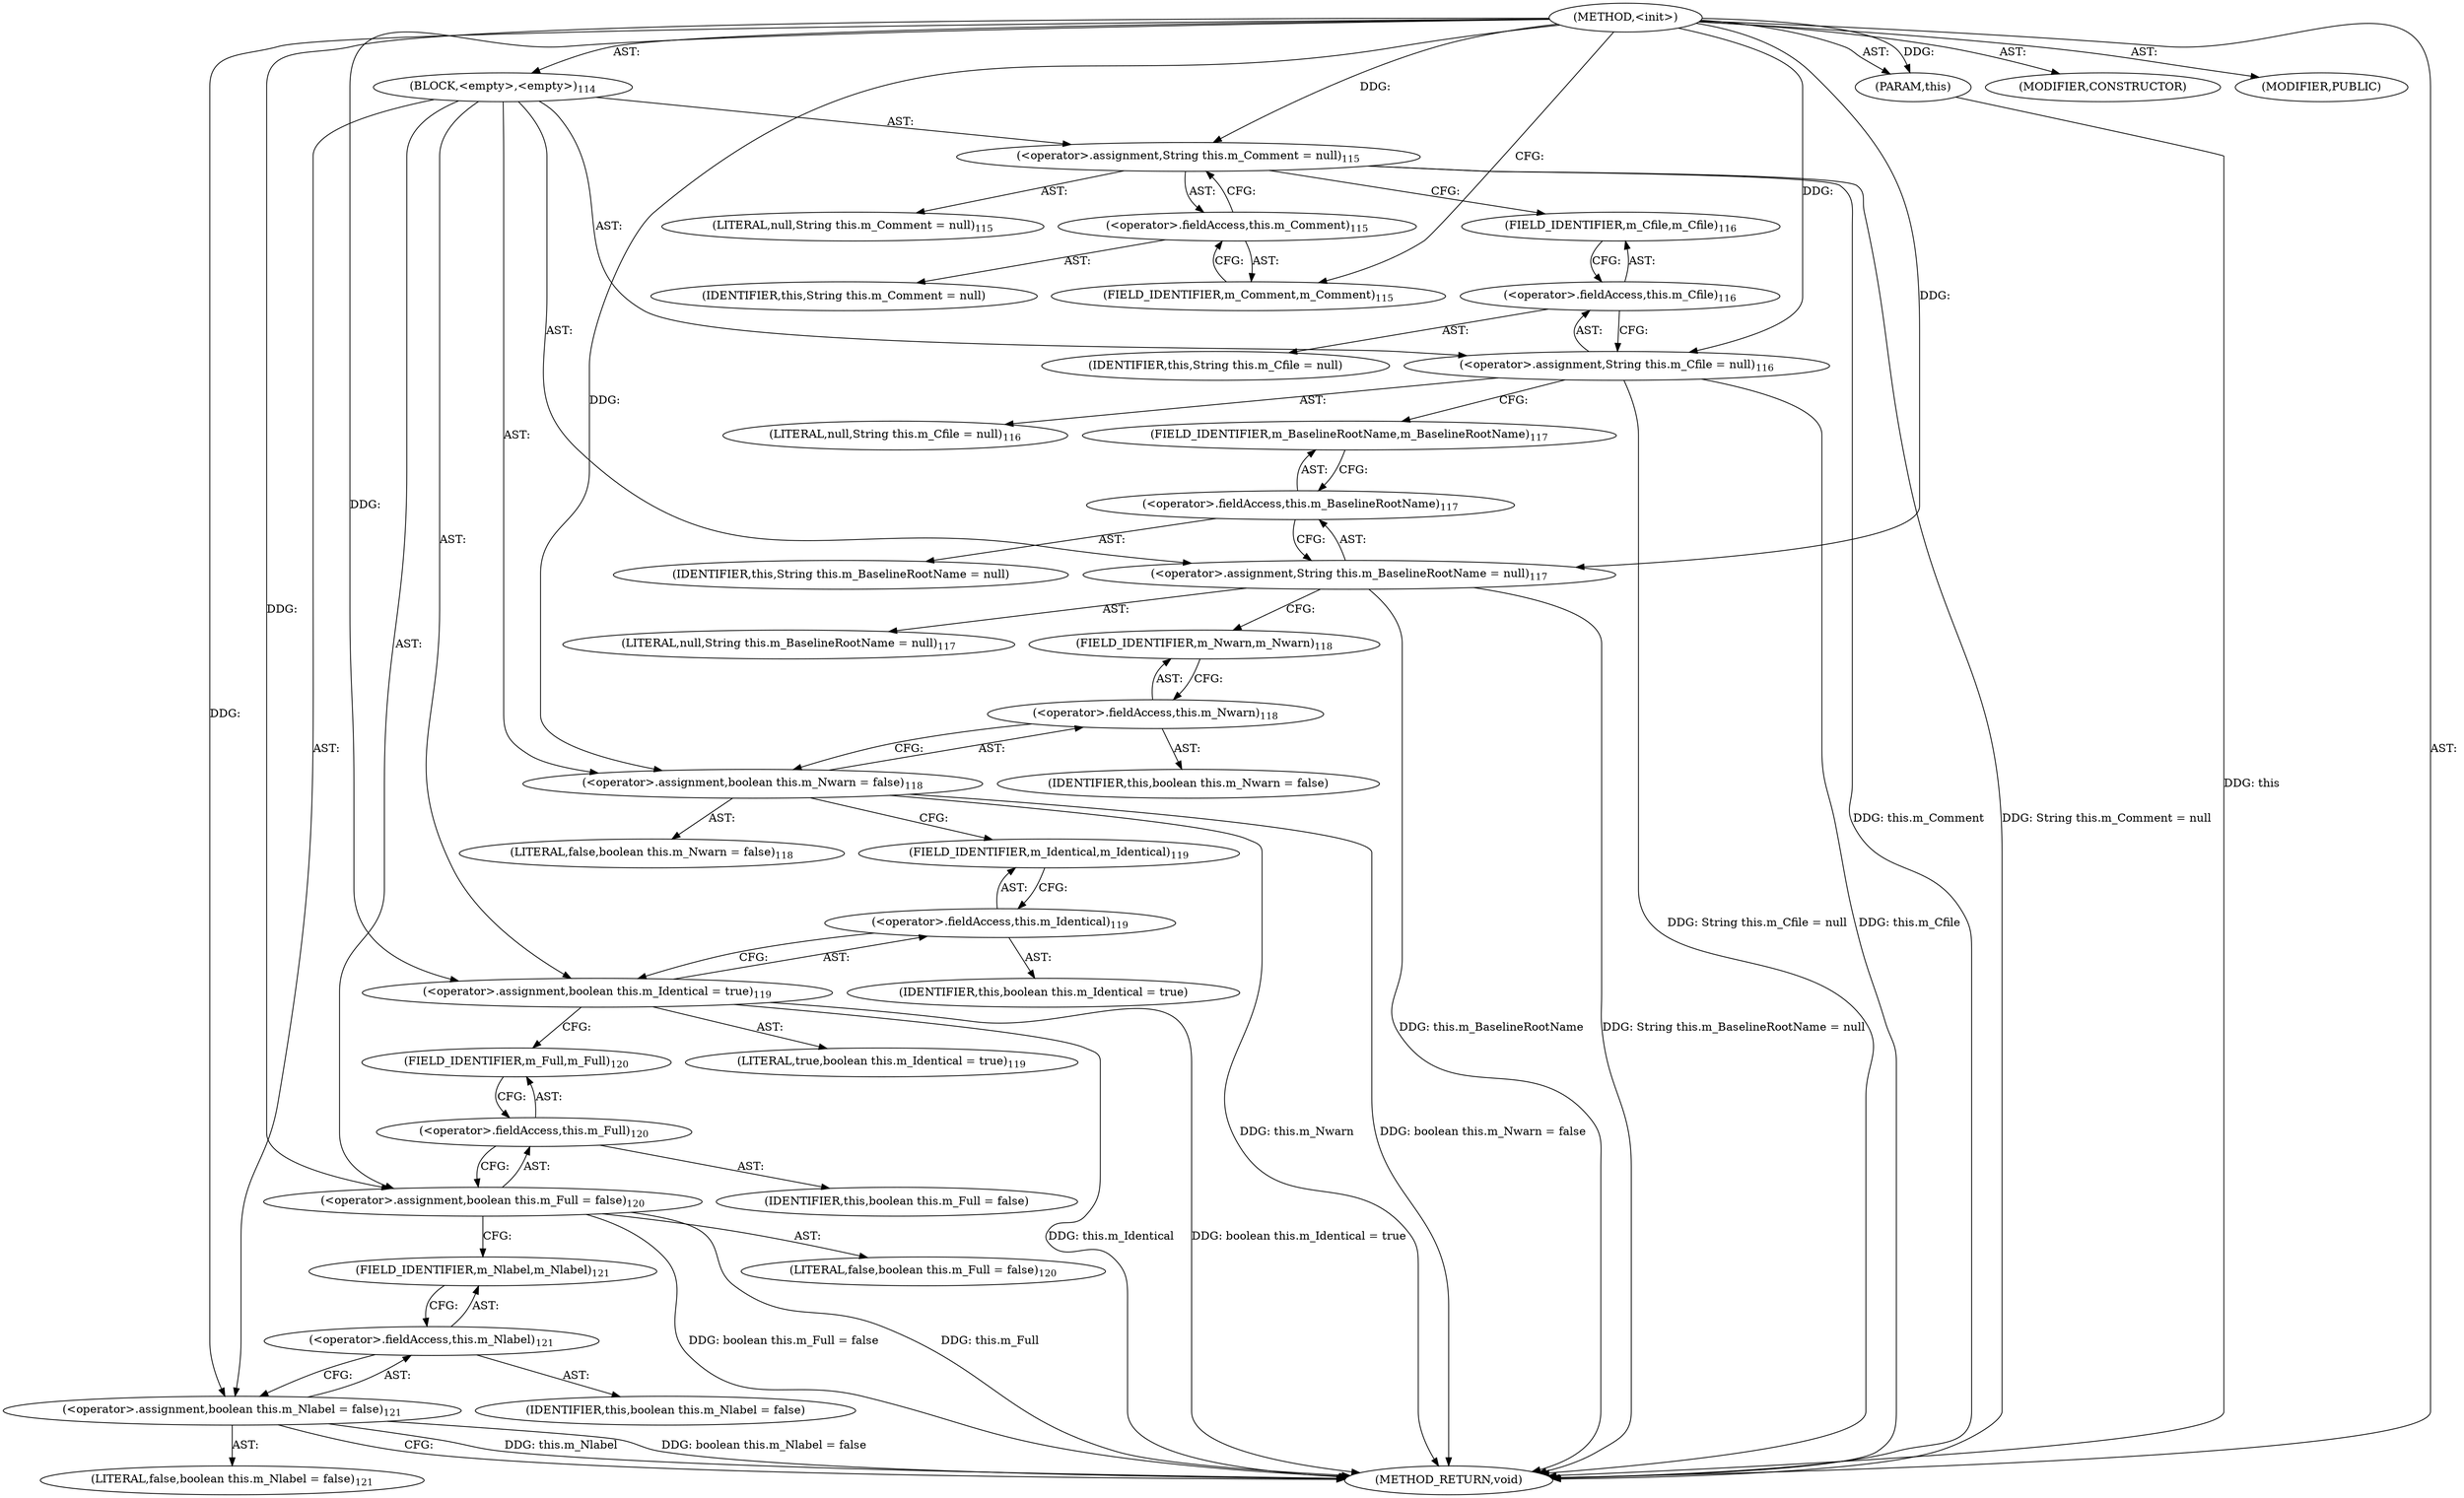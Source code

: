 digraph "&lt;init&gt;" {  
"111669149714" [label = <(METHOD,&lt;init&gt;)> ]
"115964117020" [label = <(PARAM,this)> ]
"25769803807" [label = <(BLOCK,&lt;empty&gt;,&lt;empty&gt;)<SUB>114</SUB>> ]
"30064771162" [label = <(&lt;operator&gt;.assignment,String this.m_Comment = null)<SUB>115</SUB>> ]
"30064771163" [label = <(&lt;operator&gt;.fieldAccess,this.m_Comment)<SUB>115</SUB>> ]
"68719476807" [label = <(IDENTIFIER,this,String this.m_Comment = null)> ]
"55834574869" [label = <(FIELD_IDENTIFIER,m_Comment,m_Comment)<SUB>115</SUB>> ]
"90194313223" [label = <(LITERAL,null,String this.m_Comment = null)<SUB>115</SUB>> ]
"30064771164" [label = <(&lt;operator&gt;.assignment,String this.m_Cfile = null)<SUB>116</SUB>> ]
"30064771165" [label = <(&lt;operator&gt;.fieldAccess,this.m_Cfile)<SUB>116</SUB>> ]
"68719476808" [label = <(IDENTIFIER,this,String this.m_Cfile = null)> ]
"55834574870" [label = <(FIELD_IDENTIFIER,m_Cfile,m_Cfile)<SUB>116</SUB>> ]
"90194313224" [label = <(LITERAL,null,String this.m_Cfile = null)<SUB>116</SUB>> ]
"30064771166" [label = <(&lt;operator&gt;.assignment,String this.m_BaselineRootName = null)<SUB>117</SUB>> ]
"30064771167" [label = <(&lt;operator&gt;.fieldAccess,this.m_BaselineRootName)<SUB>117</SUB>> ]
"68719476809" [label = <(IDENTIFIER,this,String this.m_BaselineRootName = null)> ]
"55834574871" [label = <(FIELD_IDENTIFIER,m_BaselineRootName,m_BaselineRootName)<SUB>117</SUB>> ]
"90194313225" [label = <(LITERAL,null,String this.m_BaselineRootName = null)<SUB>117</SUB>> ]
"30064771168" [label = <(&lt;operator&gt;.assignment,boolean this.m_Nwarn = false)<SUB>118</SUB>> ]
"30064771169" [label = <(&lt;operator&gt;.fieldAccess,this.m_Nwarn)<SUB>118</SUB>> ]
"68719476810" [label = <(IDENTIFIER,this,boolean this.m_Nwarn = false)> ]
"55834574872" [label = <(FIELD_IDENTIFIER,m_Nwarn,m_Nwarn)<SUB>118</SUB>> ]
"90194313226" [label = <(LITERAL,false,boolean this.m_Nwarn = false)<SUB>118</SUB>> ]
"30064771170" [label = <(&lt;operator&gt;.assignment,boolean this.m_Identical = true)<SUB>119</SUB>> ]
"30064771171" [label = <(&lt;operator&gt;.fieldAccess,this.m_Identical)<SUB>119</SUB>> ]
"68719476811" [label = <(IDENTIFIER,this,boolean this.m_Identical = true)> ]
"55834574873" [label = <(FIELD_IDENTIFIER,m_Identical,m_Identical)<SUB>119</SUB>> ]
"90194313227" [label = <(LITERAL,true,boolean this.m_Identical = true)<SUB>119</SUB>> ]
"30064771172" [label = <(&lt;operator&gt;.assignment,boolean this.m_Full = false)<SUB>120</SUB>> ]
"30064771173" [label = <(&lt;operator&gt;.fieldAccess,this.m_Full)<SUB>120</SUB>> ]
"68719476812" [label = <(IDENTIFIER,this,boolean this.m_Full = false)> ]
"55834574874" [label = <(FIELD_IDENTIFIER,m_Full,m_Full)<SUB>120</SUB>> ]
"90194313228" [label = <(LITERAL,false,boolean this.m_Full = false)<SUB>120</SUB>> ]
"30064771174" [label = <(&lt;operator&gt;.assignment,boolean this.m_Nlabel = false)<SUB>121</SUB>> ]
"30064771175" [label = <(&lt;operator&gt;.fieldAccess,this.m_Nlabel)<SUB>121</SUB>> ]
"68719476813" [label = <(IDENTIFIER,this,boolean this.m_Nlabel = false)> ]
"55834574875" [label = <(FIELD_IDENTIFIER,m_Nlabel,m_Nlabel)<SUB>121</SUB>> ]
"90194313229" [label = <(LITERAL,false,boolean this.m_Nlabel = false)<SUB>121</SUB>> ]
"133143986233" [label = <(MODIFIER,CONSTRUCTOR)> ]
"133143986234" [label = <(MODIFIER,PUBLIC)> ]
"128849018898" [label = <(METHOD_RETURN,void)> ]
  "111669149714" -> "115964117020"  [ label = "AST: "] 
  "111669149714" -> "25769803807"  [ label = "AST: "] 
  "111669149714" -> "133143986233"  [ label = "AST: "] 
  "111669149714" -> "133143986234"  [ label = "AST: "] 
  "111669149714" -> "128849018898"  [ label = "AST: "] 
  "25769803807" -> "30064771162"  [ label = "AST: "] 
  "25769803807" -> "30064771164"  [ label = "AST: "] 
  "25769803807" -> "30064771166"  [ label = "AST: "] 
  "25769803807" -> "30064771168"  [ label = "AST: "] 
  "25769803807" -> "30064771170"  [ label = "AST: "] 
  "25769803807" -> "30064771172"  [ label = "AST: "] 
  "25769803807" -> "30064771174"  [ label = "AST: "] 
  "30064771162" -> "30064771163"  [ label = "AST: "] 
  "30064771162" -> "90194313223"  [ label = "AST: "] 
  "30064771163" -> "68719476807"  [ label = "AST: "] 
  "30064771163" -> "55834574869"  [ label = "AST: "] 
  "30064771164" -> "30064771165"  [ label = "AST: "] 
  "30064771164" -> "90194313224"  [ label = "AST: "] 
  "30064771165" -> "68719476808"  [ label = "AST: "] 
  "30064771165" -> "55834574870"  [ label = "AST: "] 
  "30064771166" -> "30064771167"  [ label = "AST: "] 
  "30064771166" -> "90194313225"  [ label = "AST: "] 
  "30064771167" -> "68719476809"  [ label = "AST: "] 
  "30064771167" -> "55834574871"  [ label = "AST: "] 
  "30064771168" -> "30064771169"  [ label = "AST: "] 
  "30064771168" -> "90194313226"  [ label = "AST: "] 
  "30064771169" -> "68719476810"  [ label = "AST: "] 
  "30064771169" -> "55834574872"  [ label = "AST: "] 
  "30064771170" -> "30064771171"  [ label = "AST: "] 
  "30064771170" -> "90194313227"  [ label = "AST: "] 
  "30064771171" -> "68719476811"  [ label = "AST: "] 
  "30064771171" -> "55834574873"  [ label = "AST: "] 
  "30064771172" -> "30064771173"  [ label = "AST: "] 
  "30064771172" -> "90194313228"  [ label = "AST: "] 
  "30064771173" -> "68719476812"  [ label = "AST: "] 
  "30064771173" -> "55834574874"  [ label = "AST: "] 
  "30064771174" -> "30064771175"  [ label = "AST: "] 
  "30064771174" -> "90194313229"  [ label = "AST: "] 
  "30064771175" -> "68719476813"  [ label = "AST: "] 
  "30064771175" -> "55834574875"  [ label = "AST: "] 
  "30064771162" -> "55834574870"  [ label = "CFG: "] 
  "30064771164" -> "55834574871"  [ label = "CFG: "] 
  "30064771166" -> "55834574872"  [ label = "CFG: "] 
  "30064771168" -> "55834574873"  [ label = "CFG: "] 
  "30064771170" -> "55834574874"  [ label = "CFG: "] 
  "30064771172" -> "55834574875"  [ label = "CFG: "] 
  "30064771174" -> "128849018898"  [ label = "CFG: "] 
  "30064771163" -> "30064771162"  [ label = "CFG: "] 
  "30064771165" -> "30064771164"  [ label = "CFG: "] 
  "30064771167" -> "30064771166"  [ label = "CFG: "] 
  "30064771169" -> "30064771168"  [ label = "CFG: "] 
  "30064771171" -> "30064771170"  [ label = "CFG: "] 
  "30064771173" -> "30064771172"  [ label = "CFG: "] 
  "30064771175" -> "30064771174"  [ label = "CFG: "] 
  "55834574869" -> "30064771163"  [ label = "CFG: "] 
  "55834574870" -> "30064771165"  [ label = "CFG: "] 
  "55834574871" -> "30064771167"  [ label = "CFG: "] 
  "55834574872" -> "30064771169"  [ label = "CFG: "] 
  "55834574873" -> "30064771171"  [ label = "CFG: "] 
  "55834574874" -> "30064771173"  [ label = "CFG: "] 
  "55834574875" -> "30064771175"  [ label = "CFG: "] 
  "111669149714" -> "55834574869"  [ label = "CFG: "] 
  "115964117020" -> "128849018898"  [ label = "DDG: this"] 
  "30064771162" -> "128849018898"  [ label = "DDG: this.m_Comment"] 
  "30064771162" -> "128849018898"  [ label = "DDG: String this.m_Comment = null"] 
  "30064771164" -> "128849018898"  [ label = "DDG: this.m_Cfile"] 
  "30064771164" -> "128849018898"  [ label = "DDG: String this.m_Cfile = null"] 
  "30064771166" -> "128849018898"  [ label = "DDG: this.m_BaselineRootName"] 
  "30064771166" -> "128849018898"  [ label = "DDG: String this.m_BaselineRootName = null"] 
  "30064771168" -> "128849018898"  [ label = "DDG: this.m_Nwarn"] 
  "30064771168" -> "128849018898"  [ label = "DDG: boolean this.m_Nwarn = false"] 
  "30064771170" -> "128849018898"  [ label = "DDG: this.m_Identical"] 
  "30064771170" -> "128849018898"  [ label = "DDG: boolean this.m_Identical = true"] 
  "30064771172" -> "128849018898"  [ label = "DDG: this.m_Full"] 
  "30064771172" -> "128849018898"  [ label = "DDG: boolean this.m_Full = false"] 
  "30064771174" -> "128849018898"  [ label = "DDG: this.m_Nlabel"] 
  "30064771174" -> "128849018898"  [ label = "DDG: boolean this.m_Nlabel = false"] 
  "111669149714" -> "115964117020"  [ label = "DDG: "] 
  "111669149714" -> "30064771162"  [ label = "DDG: "] 
  "111669149714" -> "30064771164"  [ label = "DDG: "] 
  "111669149714" -> "30064771166"  [ label = "DDG: "] 
  "111669149714" -> "30064771168"  [ label = "DDG: "] 
  "111669149714" -> "30064771170"  [ label = "DDG: "] 
  "111669149714" -> "30064771172"  [ label = "DDG: "] 
  "111669149714" -> "30064771174"  [ label = "DDG: "] 
}
